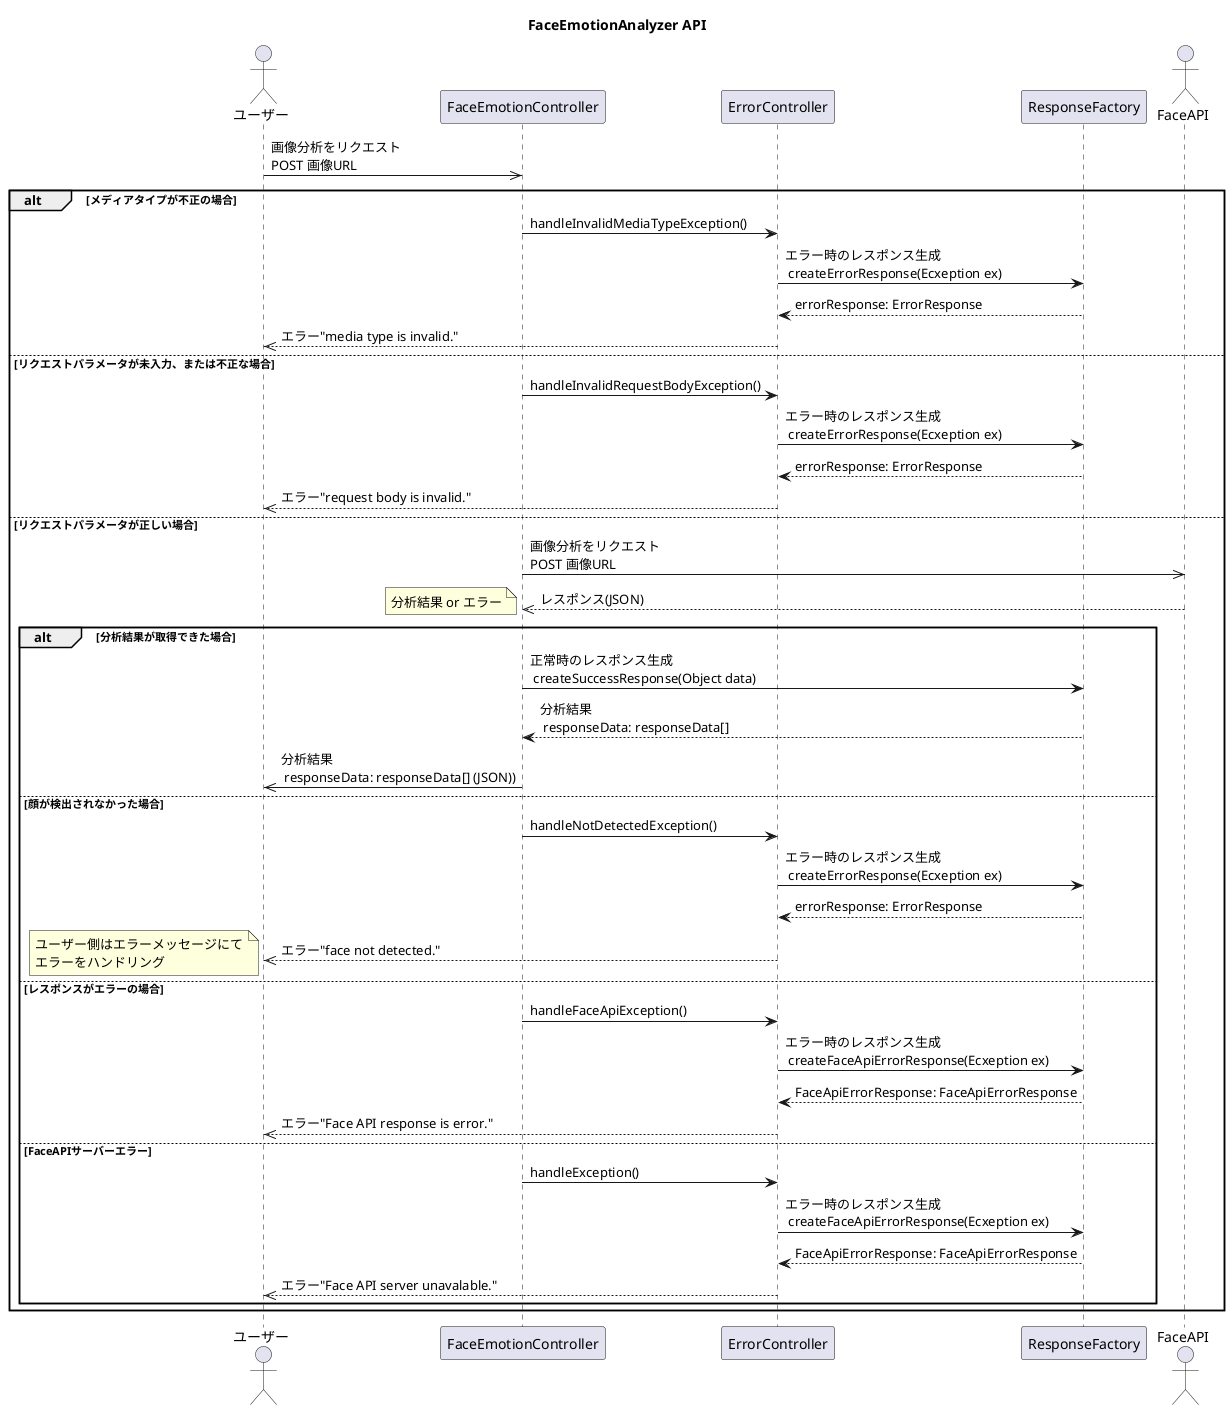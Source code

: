 @startuml
title FaceEmotionAnalyzer API

actor ユーザー
participant FaceEmotionController
participant ErrorController
participant ResponseFactory
actor FaceAPI

ユーザー ->> FaceEmotionController: 画像分析をリクエスト\nPOST 画像URL

alt メディアタイプが不正の場合
    FaceEmotionController -> ErrorController: handleInvalidMediaTypeException()
    ErrorController -> ResponseFactory: エラー時のレスポンス生成\n createErrorResponse(Ecxeption ex)
    ErrorController <-- ResponseFactory: errorResponse: ErrorResponse
    ユーザー <<-- ErrorController: エラー"media type is invalid."

else リクエストパラメータが未入力、または不正な場合
    FaceEmotionController -> ErrorController: handleInvalidRequestBodyException()
    ErrorController -> ResponseFactory: エラー時のレスポンス生成\n createErrorResponse(Ecxeption ex)
    ErrorController <-- ResponseFactory: errorResponse: ErrorResponse
    ユーザー <<-- ErrorController: エラー"request body is invalid."

else リクエストパラメータが正しい場合
    FaceEmotionController ->> FaceAPI: 画像分析をリクエスト\nPOST 画像URL
    FaceEmotionController <<-- FaceAPI: レスポンス(JSON)
    note left: 分析結果 or エラー

    alt 分析結果が取得できた場合
        FaceEmotionController -> ResponseFactory: 正常時のレスポンス生成\n createSuccessResponse(Object data)
        FaceEmotionController <-- ResponseFactory: 分析結果\n responseData: responseData[]
        ユーザー <<- FaceEmotionController: 分析結果\n responseData: responseData[] (JSON))
    else 顔が検出されなかった場合
        FaceEmotionController -> ErrorController: handleNotDetectedException()
        ErrorController -> ResponseFactory: エラー時のレスポンス生成\n createErrorResponse(Ecxeption ex)
        ErrorController <-- ResponseFactory: errorResponse: ErrorResponse
        ユーザー <<-- ErrorController: エラー"face not detected."
        note left : ユーザー側はエラーメッセージにて\nエラーをハンドリング
    else レスポンスがエラーの場合
        FaceEmotionController -> ErrorController: handleFaceApiException()
        ErrorController -> ResponseFactory: エラー時のレスポンス生成\n createFaceApiErrorResponse(Ecxeption ex)
        ErrorController <-- ResponseFactory: FaceApiErrorResponse: FaceApiErrorResponse
        ユーザー <<-- ErrorController: エラー"Face API response is error."
    else FaceAPIサーバーエラー
        FaceEmotionController -> ErrorController: handleException()
        ErrorController -> ResponseFactory: エラー時のレスポンス生成\n createFaceApiErrorResponse(Ecxeption ex)
        ErrorController <-- ResponseFactory: FaceApiErrorResponse: FaceApiErrorResponse
        ユーザー <<-- ErrorController: エラー"Face API server unavalable."
    end

end
@enduml